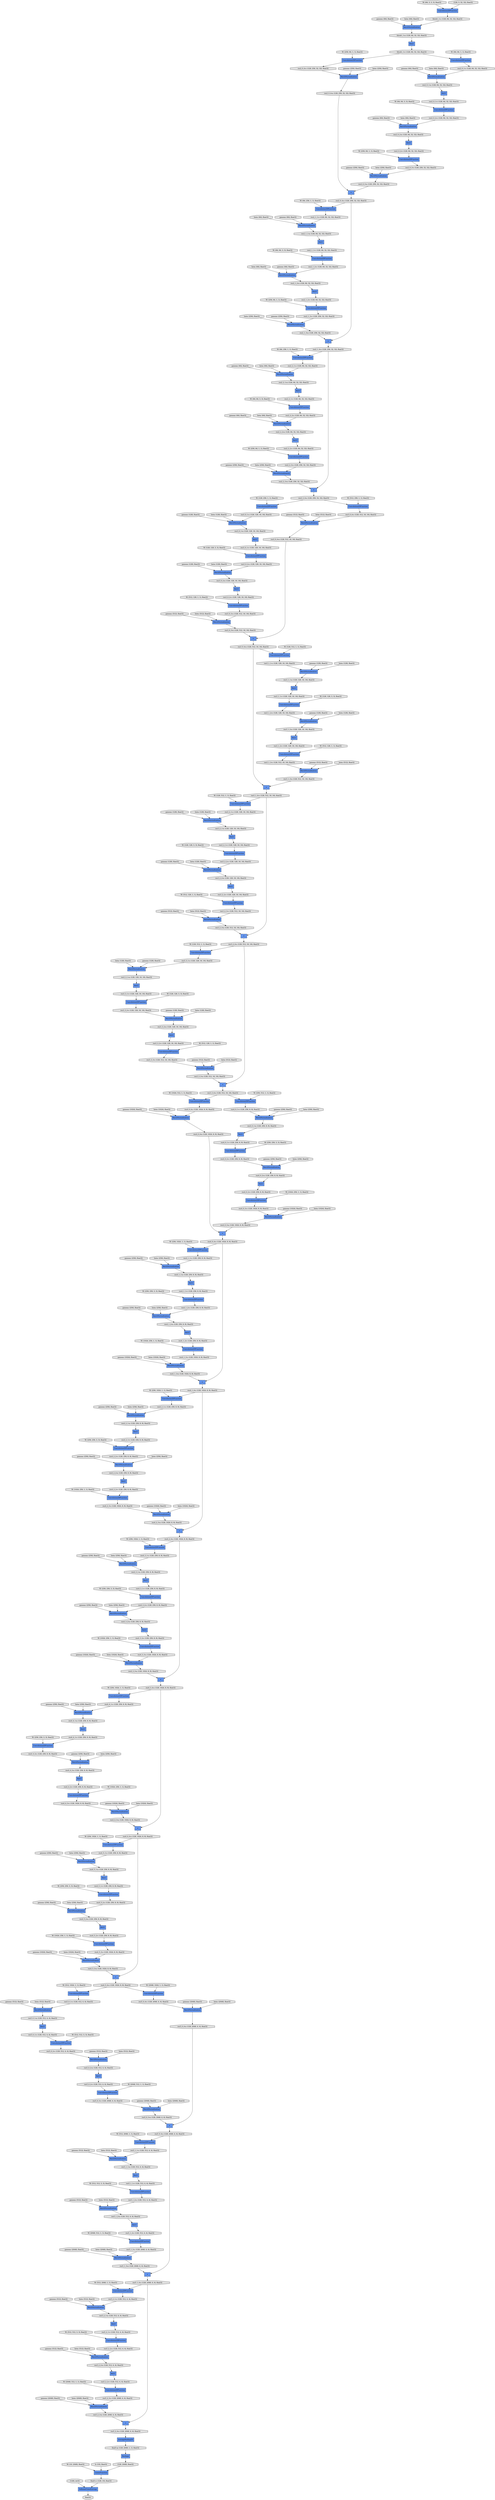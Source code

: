 digraph graphname{rankdir=TB;140679759003720 [label="res5_0_1-n: (128, 512, 4, 4), float32",shape="octagon",fillcolor="#E0E0E0",style="filled"];140679758970952 [label="res4_4_2-c: (128, 256, 8, 8), float32",shape="octagon",fillcolor="#E0E0E0",style="filled"];140679759003832 [label="BatchNormalization",shape="record",fillcolor="#6495ED",style="filled"];140679757037808 [label="W: (2048, 512, 1, 1), float32",shape="octagon",fillcolor="#E0E0E0",style="filled"];140679759003944 [label="res5_0_1-r: (128, 512, 4, 4), float32",shape="octagon",fillcolor="#E0E0E0",style="filled"];140679759593768 [label="gamma: (64), float32",shape="octagon",fillcolor="#E0E0E0",style="filled"];140679758971232 [label="ReLU",shape="record",fillcolor="#6495ED",style="filled"];140679759364448 [label="Convolution2DFunction",shape="record",fillcolor="#6495ED",style="filled"];140679759004056 [label="res5_0_2-c: (128, 512, 4, 4), float32",shape="octagon",fillcolor="#E0E0E0",style="filled"];140679758971288 [label="Convolution2DFunction",shape="record",fillcolor="#6495ED",style="filled"];140679758971344 [label="res4_4_2-n: (128, 256, 8, 8), float32",shape="octagon",fillcolor="#E0E0E0",style="filled"];140679757038144 [label="gamma: (2048), float32",shape="octagon",fillcolor="#E0E0E0",style="filled"];140679758971456 [label="BatchNormalization",shape="record",fillcolor="#6495ED",style="filled"];140679759364672 [label="ReLU",shape="record",fillcolor="#6495ED",style="filled"];140679759364728 [label="BatchNormalization",shape="record",fillcolor="#6495ED",style="filled"];140679759594048 [label="beta: (64), float32",shape="octagon",fillcolor="#E0E0E0",style="filled"];140679759004336 [label="ReLU",shape="record",fillcolor="#6495ED",style="filled"];140679758971568 [label="res4_4_2-r: (128, 256, 8, 8), float32",shape="octagon",fillcolor="#E0E0E0",style="filled"];140679759004392 [label="Convolution2DFunction",shape="record",fillcolor="#6495ED",style="filled"];140679759364840 [label="Convolution2DFunction",shape="record",fillcolor="#6495ED",style="filled"];140679759004448 [label="res5_0_2-n: (128, 512, 4, 4), float32",shape="octagon",fillcolor="#E0E0E0",style="filled"];140679758971680 [label="res4_4_3-c: (128, 1024, 8, 8), float32",shape="octagon",fillcolor="#E0E0E0",style="filled"];140679759364952 [label="res2_1_1-n: (128, 64, 32, 32), float32",shape="octagon",fillcolor="#E0E0E0",style="filled"];140679757038480 [label="beta: (2048), float32",shape="octagon",fillcolor="#E0E0E0",style="filled"];140679759004560 [label="BatchNormalization",shape="record",fillcolor="#6495ED",style="filled"];140679759365008 [label="res2_0_4-s: (128, 256, 32, 32), float32",shape="octagon",fillcolor="#E0E0E0",style="filled"];140679759004672 [label="res5_0_2-r: (128, 512, 4, 4), float32",shape="octagon",fillcolor="#E0E0E0",style="filled"];140679758971960 [label="_ + _",shape="record",fillcolor="#6495ED",style="filled"];140679759594552 [label="W: (64, 64, 1, 1), float32",shape="octagon",fillcolor="#E0E0E0",style="filled"];140679759004784 [label="res5_0_3-c: (128, 2048, 4, 4), float32",shape="octagon",fillcolor="#E0E0E0",style="filled"];140679758972016 [label="Convolution2DFunction",shape="record",fillcolor="#6495ED",style="filled"];140679758972072 [label="res4_4_3-n: (128, 1024, 8, 8), float32",shape="octagon",fillcolor="#E0E0E0",style="filled"];140679757038872 [label="W: (10, 2048), float32",shape="octagon",fillcolor="#E0E0E0",style="filled"];140679758972184 [label="BatchNormalization",shape="record",fillcolor="#6495ED",style="filled"];140679759365400 [label="res2_1_1-c: (128, 64, 32, 32), float32",shape="octagon",fillcolor="#E0E0E0",style="filled"];140679759005064 [label="Convolution2DFunction",shape="record",fillcolor="#6495ED",style="filled"];140679758972296 [label="res4_4_4-s: (128, 1024, 8, 8), float32",shape="octagon",fillcolor="#E0E0E0",style="filled"];140679759365512 [label="res2_0_4-n: (128, 256, 32, 32), float32",shape="octagon",fillcolor="#E0E0E0",style="filled"];140679759005120 [label="BatchNormalization",shape="record",fillcolor="#6495ED",style="filled"];140679759594944 [label="gamma: (64), float32",shape="octagon",fillcolor="#E0E0E0",style="filled"];140679759005176 [label="res5_0_3-n: (128, 2048, 4, 4), float32",shape="octagon",fillcolor="#E0E0E0",style="filled"];140679758972408 [label="res4_5_1-c: (128, 256, 8, 8), float32",shape="octagon",fillcolor="#E0E0E0",style="filled"];140679757039152 [label="b: (10), float32",shape="octagon",fillcolor="#E0E0E0",style="filled"];140679759365680 [label="res2_0_4-c: (128, 256, 32, 32), float32",shape="octagon",fillcolor="#E0E0E0",style="filled"];140679759005288 [label="BatchNormalization",shape="record",fillcolor="#6495ED",style="filled"];140679759365736 [label="res2_1_1-r: (128, 64, 32, 32), float32",shape="octagon",fillcolor="#E0E0E0",style="filled"];140679759005400 [label="res5_0_4-c: (128, 2048, 4, 4), float32",shape="octagon",fillcolor="#E0E0E0",style="filled"];140679758972688 [label="ReLU",shape="record",fillcolor="#6495ED",style="filled"];140679759595280 [label="beta: (64), float32",shape="octagon",fillcolor="#E0E0E0",style="filled"];140679758972744 [label="Convolution2DFunction",shape="record",fillcolor="#6495ED",style="filled"];140679758972800 [label="res4_5_1-n: (128, 256, 8, 8), float32",shape="octagon",fillcolor="#E0E0E0",style="filled"];140679759366016 [label="_ + _",shape="record",fillcolor="#6495ED",style="filled"];140679759005680 [label="_ + _",shape="record",fillcolor="#6495ED",style="filled"];140679758972912 [label="BatchNormalization",shape="record",fillcolor="#6495ED",style="filled"];140679759005736 [label="Convolution2DFunction",shape="record",fillcolor="#6495ED",style="filled"];140679759366184 [label="res2_1_3-c: (128, 256, 32, 32), float32",shape="octagon",fillcolor="#E0E0E0",style="filled"];140679759005792 [label="res5_0_4-n: (128, 2048, 4, 4), float32",shape="octagon",fillcolor="#E0E0E0",style="filled"];140679758973024 [label="res4_5_1-r: (128, 256, 8, 8), float32",shape="octagon",fillcolor="#E0E0E0",style="filled"];140679759595616 [label="W: (64, 64, 3, 3), float32",shape="octagon",fillcolor="#E0E0E0",style="filled"];140679759005904 [label="res5_1_1-c: (128, 512, 4, 4), float32",shape="octagon",fillcolor="#E0E0E0",style="filled"];140679758973136 [label="res4_5_2-c: (128, 256, 8, 8), float32",shape="octagon",fillcolor="#E0E0E0",style="filled"];140679759366408 [label="BatchNormalization",shape="record",fillcolor="#6495ED",style="filled"];140679759006016 [label="res5_0_4-s: (128, 2048, 4, 4), float32",shape="octagon",fillcolor="#E0E0E0",style="filled"];140679759595952 [label="gamma: (64), float32",shape="octagon",fillcolor="#E0E0E0",style="filled"];140679758973416 [label="ReLU",shape="record",fillcolor="#6495ED",style="filled"];140679758973472 [label="Convolution2DFunction",shape="record",fillcolor="#6495ED",style="filled"];140679759006296 [label="ReLU",shape="record",fillcolor="#6495ED",style="filled"];140679758973528 [label="res4_5_2-n: (128, 256, 8, 8), float32",shape="octagon",fillcolor="#E0E0E0",style="filled"];140679759006352 [label="Convolution2DFunction",shape="record",fillcolor="#6495ED",style="filled"];140679759006408 [label="res5_1_1-n: (128, 512, 4, 4), float32",shape="octagon",fillcolor="#E0E0E0",style="filled"];140679758973640 [label="BatchNormalization",shape="record",fillcolor="#6495ED",style="filled"];140679759366856 [label="res2_1_2-c: (128, 64, 32, 32), float32",shape="octagon",fillcolor="#E0E0E0",style="filled"];140679759366912 [label="res2_0_3-n: (128, 256, 32, 32), float32",shape="octagon",fillcolor="#E0E0E0",style="filled"];140679759596288 [label="beta: (64), float32",shape="octagon",fillcolor="#E0E0E0",style="filled"];140679759006520 [label="BatchNormalization",shape="record",fillcolor="#6495ED",style="filled"];140679758973752 [label="res4_5_2-r: (128, 256, 8, 8), float32",shape="octagon",fillcolor="#E0E0E0",style="filled"];140679759006632 [label="res5_1_1-r: (128, 512, 4, 4), float32",shape="octagon",fillcolor="#E0E0E0",style="filled"];140679758973864 [label="res4_5_3-c: (128, 1024, 8, 8), float32",shape="octagon",fillcolor="#E0E0E0",style="filled"];140679759367136 [label="BatchNormalization",shape="record",fillcolor="#6495ED",style="filled"];140679759006744 [label="res5_1_2-c: (128, 512, 4, 4), float32",shape="octagon",fillcolor="#E0E0E0",style="filled"];140679759367248 [label="res2_1_2-r: (128, 64, 32, 32), float32",shape="octagon",fillcolor="#E0E0E0",style="filled"];140679759596624 [label="W: (256, 64, 1, 1), float32",shape="octagon",fillcolor="#E0E0E0",style="filled"];140679758974144 [label="_ + _",shape="record",fillcolor="#6495ED",style="filled"];140679759367360 [label="Convolution2DFunction",shape="record",fillcolor="#6495ED",style="filled"];140679758974200 [label="Convolution2DFunction",shape="record",fillcolor="#6495ED",style="filled"];140679759007024 [label="ReLU",shape="record",fillcolor="#6495ED",style="filled"];140679758974256 [label="res4_5_3-n: (128, 1024, 8, 8), float32",shape="octagon",fillcolor="#E0E0E0",style="filled"];140679759367472 [label="res2_1_2-n: (128, 64, 32, 32), float32",shape="octagon",fillcolor="#E0E0E0",style="filled"];140679759007080 [label="Convolution2DFunction",shape="record",fillcolor="#6495ED",style="filled"];140679759007136 [label="res5_1_2-n: (128, 512, 4, 4), float32",shape="octagon",fillcolor="#E0E0E0",style="filled"];140679758974368 [label="BatchNormalization",shape="record",fillcolor="#6495ED",style="filled"];140679759596960 [label="gamma: (256), float32",shape="octagon",fillcolor="#E0E0E0",style="filled"];140679759007248 [label="BatchNormalization",shape="record",fillcolor="#6495ED",style="filled"];140679758974480 [label="res4_5_4-s: (128, 1024, 8, 8), float32",shape="octagon",fillcolor="#E0E0E0",style="filled"];140679759367696 [label="res2_0_3-c: (128, 256, 32, 32), float32",shape="octagon",fillcolor="#E0E0E0",style="filled"];140679759007360 [label="res5_1_2-r: (128, 512, 4, 4), float32",shape="octagon",fillcolor="#E0E0E0",style="filled"];140679758974592 [label="res5_0_1-c: (128, 512, 4, 4), float32",shape="octagon",fillcolor="#E0E0E0",style="filled"];140679759367864 [label="BatchNormalization",shape="record",fillcolor="#6495ED",style="filled"];140679759007472 [label="res5_1_3-c: (128, 2048, 4, 4), float32",shape="octagon",fillcolor="#E0E0E0",style="filled"];140679759597296 [label="beta: (256), float32",shape="octagon",fillcolor="#E0E0E0",style="filled"];140679759367976 [label="ReLU",shape="record",fillcolor="#6495ED",style="filled"];140679759007584 [label="Convolution2DFunction",shape="record",fillcolor="#6495ED",style="filled"];140679758974872 [label="ReLU",shape="record",fillcolor="#6495ED",style="filled"];140679758974928 [label="Convolution2DFunction",shape="record",fillcolor="#6495ED",style="filled"];140679759368144 [label="Convolution2DFunction",shape="record",fillcolor="#6495ED",style="filled"];140679759630464 [label="W: (256, 64, 1, 1), float32",shape="octagon",fillcolor="#E0E0E0",style="filled"];140679759630800 [label="gamma: (256), float32",shape="octagon",fillcolor="#E0E0E0",style="filled"];140679759827464 [label="W: (256, 1024, 1, 1), float32",shape="octagon",fillcolor="#E0E0E0",style="filled"];140679759631136 [label="beta: (256), float32",shape="octagon",fillcolor="#E0E0E0",style="filled"];140679759827800 [label="gamma: (256), float32",shape="octagon",fillcolor="#E0E0E0",style="filled"];140679759631304 [label="beta: (256), float32",shape="octagon",fillcolor="#E0E0E0",style="filled"];140679759828136 [label="beta: (256), float32",shape="octagon",fillcolor="#E0E0E0",style="filled"];140679759828472 [label="W: (256, 256, 3, 3), float32",shape="octagon",fillcolor="#E0E0E0",style="filled"];140679759828808 [label="gamma: (256), float32",shape="octagon",fillcolor="#E0E0E0",style="filled"];140679759632256 [label="W: (64, 256, 1, 1), float32",shape="octagon",fillcolor="#E0E0E0",style="filled"];140679759829144 [label="beta: (256), float32",shape="octagon",fillcolor="#E0E0E0",style="filled"];140679759632592 [label="gamma: (64), float32",shape="octagon",fillcolor="#E0E0E0",style="filled"];140679759829480 [label="W: (1024, 256, 1, 1), float32",shape="octagon",fillcolor="#E0E0E0",style="filled"];140679759632928 [label="beta: (64), float32",shape="octagon",fillcolor="#E0E0E0",style="filled"];140679759829816 [label="gamma: (1024), float32",shape="octagon",fillcolor="#E0E0E0",style="filled"];140679759633264 [label="W: (64, 64, 3, 3), float32",shape="octagon",fillcolor="#E0E0E0",style="filled"];140679759830152 [label="beta: (1024), float32",shape="octagon",fillcolor="#E0E0E0",style="filled"];140679759633600 [label="gamma: (64), float32",shape="octagon",fillcolor="#E0E0E0",style="filled"];140679759633936 [label="beta: (64), float32",shape="octagon",fillcolor="#E0E0E0",style="filled"];140679759830656 [label="W: (256, 1024, 1, 1), float32",shape="octagon",fillcolor="#E0E0E0",style="filled"];140679759634272 [label="W: (256, 64, 1, 1), float32",shape="octagon",fillcolor="#E0E0E0",style="filled"];140679759830992 [label="gamma: (256), float32",shape="octagon",fillcolor="#E0E0E0",style="filled"];140679757013064 [label="W: (512, 512, 3, 3), float32",shape="octagon",fillcolor="#E0E0E0",style="filled"];140679759667440 [label="gamma: (256), float32",shape="octagon",fillcolor="#E0E0E0",style="filled"];140679758913832 [label="ReLU",shape="record",fillcolor="#6495ED",style="filled"];140679759733032 [label="beta: (128), float32",shape="octagon",fillcolor="#E0E0E0",style="filled"];140679758913888 [label="Convolution2DFunction",shape="record",fillcolor="#6495ED",style="filled"];140679757013400 [label="gamma: (512), float32",shape="octagon",fillcolor="#E0E0E0",style="filled"];140679758913944 [label="res3_3_1-n: (128, 128, 16, 16), float32",shape="octagon",fillcolor="#E0E0E0",style="filled"];140679758914056 [label="BatchNormalization",shape="record",fillcolor="#6495ED",style="filled"];140679759667776 [label="beta: (256), float32",shape="octagon",fillcolor="#E0E0E0",style="filled"];140679758914168 [label="res3_3_1-r: (128, 128, 16, 16), float32",shape="octagon",fillcolor="#E0E0E0",style="filled"];140679759733368 [label="W: (128, 128, 3, 3), float32",shape="octagon",fillcolor="#E0E0E0",style="filled"];140679757013736 [label="beta: (512), float32",shape="octagon",fillcolor="#E0E0E0",style="filled"];140679758914280 [label="res3_3_2-c: (128, 128, 16, 16), float32",shape="octagon",fillcolor="#E0E0E0",style="filled"];140679759733704 [label="gamma: (128), float32",shape="octagon",fillcolor="#E0E0E0",style="filled"];140679758914560 [label="ReLU",shape="record",fillcolor="#6495ED",style="filled"];140679757014072 [label="W: (2048, 512, 1, 1), float32",shape="octagon",fillcolor="#E0E0E0",style="filled"];140679758914616 [label="Convolution2DFunction",shape="record",fillcolor="#6495ED",style="filled"];140679758914672 [label="res3_3_2-n: (128, 128, 16, 16), float32",shape="octagon",fillcolor="#E0E0E0",style="filled"];140679759668336 [label="W: (128, 256, 1, 1), float32",shape="octagon",fillcolor="#E0E0E0",style="filled"];140679758914784 [label="BatchNormalization",shape="record",fillcolor="#6495ED",style="filled"];140679759734040 [label="beta: (128), float32",shape="octagon",fillcolor="#E0E0E0",style="filled"];140679758914896 [label="res3_3_2-r: (128, 128, 16, 16), float32",shape="octagon",fillcolor="#E0E0E0",style="filled"];140679757014408 [label="gamma: (2048), float32",shape="octagon",fillcolor="#E0E0E0",style="filled"];140679758915008 [label="res3_3_3-c: (128, 512, 16, 16), float32",shape="octagon",fillcolor="#E0E0E0",style="filled"];140679759668672 [label="gamma: (128), float32",shape="octagon",fillcolor="#E0E0E0",style="filled"];140679759734376 [label="W: (512, 128, 1, 1), float32",shape="octagon",fillcolor="#E0E0E0",style="filled"];140679757014744 [label="beta: (2048), float32",shape="octagon",fillcolor="#E0E0E0",style="filled"];140679758915288 [label="_ + _",shape="record",fillcolor="#6495ED",style="filled"];140679758915344 [label="Convolution2DFunction",shape="record",fillcolor="#6495ED",style="filled"];140679759669008 [label="beta: (128), float32",shape="octagon",fillcolor="#E0E0E0",style="filled"];140679758915400 [label="res3_3_3-n: (128, 512, 16, 16), float32",shape="octagon",fillcolor="#E0E0E0",style="filled"];140679758915512 [label="BatchNormalization",shape="record",fillcolor="#6495ED",style="filled"];140679759734712 [label="gamma: (512), float32",shape="octagon",fillcolor="#E0E0E0",style="filled"];140679758915624 [label="res3_3_4-s: (128, 512, 16, 16), float32",shape="octagon",fillcolor="#E0E0E0",style="filled"];140679759669344 [label="W: (128, 128, 3, 3), float32",shape="octagon",fillcolor="#E0E0E0",style="filled"];140679758915736 [label="res4_0_1-c: (128, 256, 8, 8), float32",shape="octagon",fillcolor="#E0E0E0",style="filled"];140679757015248 [label="W: (512, 2048, 1, 1), float32",shape="octagon",fillcolor="#E0E0E0",style="filled"];140679759735048 [label="beta: (512), float32",shape="octagon",fillcolor="#E0E0E0",style="filled"];140679758916016 [label="ReLU",shape="record",fillcolor="#6495ED",style="filled"];140679759669680 [label="gamma: (128), float32",shape="octagon",fillcolor="#E0E0E0",style="filled"];140679758916072 [label="Convolution2DFunction",shape="record",fillcolor="#6495ED",style="filled"];140679757015584 [label="gamma: (512), float32",shape="octagon",fillcolor="#E0E0E0",style="filled"];140679758916128 [label="res4_0_1-n: (128, 256, 8, 8), float32",shape="octagon",fillcolor="#E0E0E0",style="filled"];140679758916240 [label="BatchNormalization",shape="record",fillcolor="#6495ED",style="filled"];140679758916352 [label="res4_0_1-r: (128, 256, 8, 8), float32",shape="octagon",fillcolor="#E0E0E0",style="filled"];140679759670016 [label="beta: (128), float32",shape="octagon",fillcolor="#E0E0E0",style="filled"];140679759735608 [label="W: (256, 512, 1, 1), float32",shape="octagon",fillcolor="#E0E0E0",style="filled"];140679757015920 [label="beta: (512), float32",shape="octagon",fillcolor="#E0E0E0",style="filled"];140679758916464 [label="res4_0_2-c: (128, 256, 8, 8), float32",shape="octagon",fillcolor="#E0E0E0",style="filled"];140679759670352 [label="W: (512, 128, 1, 1), float32",shape="octagon",fillcolor="#E0E0E0",style="filled"];140679758916744 [label="ReLU",shape="record",fillcolor="#6495ED",style="filled"];140679759735944 [label="gamma: (256), float32",shape="octagon",fillcolor="#E0E0E0",style="filled"];140679757016256 [label="W: (512, 512, 3, 3), float32",shape="octagon",fillcolor="#E0E0E0",style="filled"];140679758916800 [label="Convolution2DFunction",shape="record",fillcolor="#6495ED",style="filled"];140679758916856 [label="res4_0_2-n: (128, 256, 8, 8), float32",shape="octagon",fillcolor="#E0E0E0",style="filled"];140679758916968 [label="BatchNormalization",shape="record",fillcolor="#6495ED",style="filled"];140679759670688 [label="gamma: (512), float32",shape="octagon",fillcolor="#E0E0E0",style="filled"];140679758917080 [label="res4_0_2-r: (128, 256, 8, 8), float32",shape="octagon",fillcolor="#E0E0E0",style="filled"];140679759736280 [label="beta: (256), float32",shape="octagon",fillcolor="#E0E0E0",style="filled"];140679757016592 [label="gamma: (512), float32",shape="octagon",fillcolor="#E0E0E0",style="filled"];140679758917192 [label="res4_0_3-c: (128, 1024, 8, 8), float32",shape="octagon",fillcolor="#E0E0E0",style="filled"];140679759671024 [label="beta: (512), float32",shape="octagon",fillcolor="#E0E0E0",style="filled"];140679759736616 [label="W: (256, 256, 3, 3), float32",shape="octagon",fillcolor="#E0E0E0",style="filled"];140679757016928 [label="beta: (512), float32",shape="octagon",fillcolor="#E0E0E0",style="filled"];140679758917472 [label="Convolution2DFunction",shape="record",fillcolor="#6495ED",style="filled"];140679758917528 [label="Convolution2DFunction",shape="record",fillcolor="#6495ED",style="filled"];140679758917584 [label="res4_0_3-n: (128, 1024, 8, 8), float32",shape="octagon",fillcolor="#E0E0E0",style="filled"];140679758950528 [label="res4_2_2-n: (128, 256, 8, 8), float32",shape="octagon",fillcolor="#E0E0E0",style="filled"];140679759802552 [label="W: (1024, 256, 1, 1), float32",shape="octagon",fillcolor="#E0E0E0",style="filled"];140679758950640 [label="BatchNormalization",shape="record",fillcolor="#6495ED",style="filled"];140679758950752 [label="res4_2_2-r: (128, 256, 8, 8), float32",shape="octagon",fillcolor="#E0E0E0",style="filled"];140679758950864 [label="res4_2_3-c: (128, 1024, 8, 8), float32",shape="octagon",fillcolor="#E0E0E0",style="filled"];140679759802888 [label="gamma: (1024), float32",shape="octagon",fillcolor="#E0E0E0",style="filled"];140679758951144 [label="_ + _",shape="record",fillcolor="#6495ED",style="filled"];140679758951200 [label="Convolution2DFunction",shape="record",fillcolor="#6495ED",style="filled"];140679758951256 [label="res4_2_3-n: (128, 1024, 8, 8), float32",shape="octagon",fillcolor="#E0E0E0",style="filled"];140679759803224 [label="beta: (1024), float32",shape="octagon",fillcolor="#E0E0E0",style="filled"];140679758951368 [label="BatchNormalization",shape="record",fillcolor="#6495ED",style="filled"];140679758951480 [label="res4_2_4-s: (128, 1024, 8, 8), float32",shape="octagon",fillcolor="#E0E0E0",style="filled"];140679758951592 [label="res4_3_1-c: (128, 256, 8, 8), float32",shape="octagon",fillcolor="#E0E0E0",style="filled"];140679759803728 [label="W: (256, 1024, 1, 1), float32",shape="octagon",fillcolor="#E0E0E0",style="filled"];140679758951872 [label="ReLU",shape="record",fillcolor="#6495ED",style="filled"];140679758951928 [label="Convolution2DFunction",shape="record",fillcolor="#6495ED",style="filled"];140679758951984 [label="res4_3_1-n: (128, 256, 8, 8), float32",shape="octagon",fillcolor="#E0E0E0",style="filled"];140679758952096 [label="BatchNormalization",shape="record",fillcolor="#6495ED",style="filled"];140679759804064 [label="gamma: (256), float32",shape="octagon",fillcolor="#E0E0E0",style="filled"];140679758952208 [label="res4_3_1-r: (128, 256, 8, 8), float32",shape="octagon",fillcolor="#E0E0E0",style="filled"];140679758952320 [label="res4_3_2-c: (128, 256, 8, 8), float32",shape="octagon",fillcolor="#E0E0E0",style="filled"];140679759804400 [label="beta: (256), float32",shape="octagon",fillcolor="#E0E0E0",style="filled"];140679758952600 [label="ReLU",shape="record",fillcolor="#6495ED",style="filled"];140679758952656 [label="Convolution2DFunction",shape="record",fillcolor="#6495ED",style="filled"];140679758952712 [label="res4_3_2-n: (128, 256, 8, 8), float32",shape="octagon",fillcolor="#E0E0E0",style="filled"];140679759804736 [label="W: (256, 256, 3, 3), float32",shape="octagon",fillcolor="#E0E0E0",style="filled"];140679758952824 [label="BatchNormalization",shape="record",fillcolor="#6495ED",style="filled"];140679758952936 [label="res4_3_2-r: (128, 256, 8, 8), float32",shape="octagon",fillcolor="#E0E0E0",style="filled"];140679758953048 [label="res4_3_3-c: (128, 1024, 8, 8), float32",shape="octagon",fillcolor="#E0E0E0",style="filled"];140679759805072 [label="gamma: (256), float32",shape="octagon",fillcolor="#E0E0E0",style="filled"];140679758953328 [label="_ + _",shape="record",fillcolor="#6495ED",style="filled"];140679758953384 [label="Convolution2DFunction",shape="record",fillcolor="#6495ED",style="filled"];140679758953440 [label="res4_3_3-n: (128, 1024, 8, 8), float32",shape="octagon",fillcolor="#E0E0E0",style="filled"];140679759805408 [label="beta: (256), float32",shape="octagon",fillcolor="#E0E0E0",style="filled"];140679758953552 [label="BatchNormalization",shape="record",fillcolor="#6495ED",style="filled"];140679758953664 [label="res4_3_4-s: (128, 1024, 8, 8), float32",shape="octagon",fillcolor="#E0E0E0",style="filled"];140679758953776 [label="res4_4_1-c: (128, 256, 8, 8), float32",shape="octagon",fillcolor="#E0E0E0",style="filled"];140679759805744 [label="W: (1024, 256, 1, 1), float32",shape="octagon",fillcolor="#E0E0E0",style="filled"];140679758954056 [label="ReLU",shape="record",fillcolor="#6495ED",style="filled"];140679758954112 [label="Convolution2DFunction",shape="record",fillcolor="#6495ED",style="filled"];140679759806080 [label="gamma: (1024), float32",shape="octagon",fillcolor="#E0E0E0",style="filled"];140679760035456 [label="gamma: (256), float32",shape="octagon",fillcolor="#E0E0E0",style="filled"];140679758954168 [label="res4_4_1-n: (128, 256, 8, 8), float32",shape="octagon",fillcolor="#E0E0E0",style="filled"];140679758954280 [label="BatchNormalization",shape="record",fillcolor="#6495ED",style="filled"];140679758954392 [label="res4_4_1-r: (128, 256, 8, 8), float32",shape="octagon",fillcolor="#E0E0E0",style="filled"];140679759806416 [label="beta: (1024), float32",shape="octagon",fillcolor="#E0E0E0",style="filled"];140679758889032 [label="res3_1_1-n: (128, 128, 16, 16), float32",shape="octagon",fillcolor="#E0E0E0",style="filled"];140679760068680 [label="W: (256, 64, 1, 1), float32",shape="octagon",fillcolor="#E0E0E0",style="filled"];140679758889144 [label="BatchNormalization",shape="record",fillcolor="#6495ED",style="filled"];140679758889256 [label="res3_1_1-r: (128, 128, 16, 16), float32",shape="octagon",fillcolor="#E0E0E0",style="filled"];140679758889368 [label="res3_1_2-c: (128, 128, 16, 16), float32",shape="octagon",fillcolor="#E0E0E0",style="filled"];140679759708624 [label="W: (128, 512, 1, 1), float32",shape="octagon",fillcolor="#E0E0E0",style="filled"];140679760069184 [label="beta: (64), float32",shape="octagon",fillcolor="#E0E0E0",style="filled"];140678268633720 [label="res2_1_3-n: (128, 256, 32, 32), float32",shape="octagon",fillcolor="#E0E0E0",style="filled"];140679758889648 [label="ReLU",shape="record",fillcolor="#6495ED",style="filled"];140679758889704 [label="Convolution2DFunction",shape="record",fillcolor="#6495ED",style="filled"];140679759708960 [label="gamma: (128), float32",shape="octagon",fillcolor="#E0E0E0",style="filled"];140679758889760 [label="res3_1_2-n: (128, 128, 16, 16), float32",shape="octagon",fillcolor="#E0E0E0",style="filled"];140679758889872 [label="BatchNormalization",shape="record",fillcolor="#6495ED",style="filled"];140679760069520 [label="gamma: (64), float32",shape="octagon",fillcolor="#E0E0E0",style="filled"];140679758889984 [label="res3_1_2-r: (128, 128, 16, 16), float32",shape="octagon",fillcolor="#E0E0E0",style="filled"];140678268634112 [label="Convolution2DFunction",shape="record",fillcolor="#6495ED",style="filled"];140679759709296 [label="beta: (128), float32",shape="octagon",fillcolor="#E0E0E0",style="filled"];140679758890096 [label="res3_1_3-c: (128, 512, 16, 16), float32",shape="octagon",fillcolor="#E0E0E0",style="filled"];140679758890376 [label="_ + _",shape="record",fillcolor="#6495ED",style="filled"];140679759709632 [label="W: (128, 128, 3, 3), float32",shape="octagon",fillcolor="#E0E0E0",style="filled"];140679758890432 [label="Convolution2DFunction",shape="record",fillcolor="#6495ED",style="filled"];140679760070080 [label="W: (64, 64, 3, 3), float32",shape="octagon",fillcolor="#E0E0E0",style="filled"];140679758890488 [label="res3_1_3-n: (128, 512, 16, 16), float32",shape="octagon",fillcolor="#E0E0E0",style="filled"];140679758890600 [label="BatchNormalization",shape="record",fillcolor="#6495ED",style="filled"];140679758890712 [label="res3_1_4-s: (128, 512, 16, 16), float32",shape="octagon",fillcolor="#E0E0E0",style="filled"];140679759709968 [label="gamma: (128), float32",shape="octagon",fillcolor="#E0E0E0",style="filled"];140679758890824 [label="res3_2_1-c: (128, 128, 16, 16), float32",shape="octagon",fillcolor="#E0E0E0",style="filled"];140679759710304 [label="beta: (128), float32",shape="octagon",fillcolor="#E0E0E0",style="filled"];140679758891104 [label="ReLU",shape="record",fillcolor="#6495ED",style="filled"];140679760070752 [label="beta: (64), float32",shape="octagon",fillcolor="#E0E0E0",style="filled"];140679758891160 [label="Convolution2DFunction",shape="record",fillcolor="#6495ED",style="filled"];140679758891216 [label="res3_2_1-n: (128, 128, 16, 16), float32",shape="octagon",fillcolor="#E0E0E0",style="filled"];140679758891328 [label="BatchNormalization",shape="record",fillcolor="#6495ED",style="filled"];140679760071032 [label="gamma: (64), float32",shape="octagon",fillcolor="#E0E0E0",style="filled"];140679759710640 [label="W: (512, 128, 1, 1), float32",shape="octagon",fillcolor="#E0E0E0",style="filled"];140679758891440 [label="res3_2_1-r: (128, 128, 16, 16), float32",shape="octagon",fillcolor="#E0E0E0",style="filled"];140678268635624 [label="_ + _",shape="record",fillcolor="#6495ED",style="filled"];140679758891552 [label="res3_2_2-c: (128, 128, 16, 16), float32",shape="octagon",fillcolor="#E0E0E0",style="filled"];140679759710976 [label="gamma: (512), float32",shape="octagon",fillcolor="#E0E0E0",style="filled"];140679758891832 [label="ReLU",shape="record",fillcolor="#6495ED",style="filled"];140679758891888 [label="Convolution2DFunction",shape="record",fillcolor="#6495ED",style="filled"];140679760071536 [label="W: (64, 256, 1, 1), float32",shape="octagon",fillcolor="#E0E0E0",style="filled"];140679758891944 [label="res3_2_2-n: (128, 128, 16, 16), float32",shape="octagon",fillcolor="#E0E0E0",style="filled"];140679758892056 [label="BatchNormalization",shape="record",fillcolor="#6495ED",style="filled"];140679759711312 [label="beta: (512), float32",shape="octagon",fillcolor="#E0E0E0",style="filled"];140679758892168 [label="res3_2_2-r: (128, 128, 16, 16), float32",shape="octagon",fillcolor="#E0E0E0",style="filled"];140679758892280 [label="res3_2_3-c: (128, 512, 16, 16), float32",shape="octagon",fillcolor="#E0E0E0",style="filled"];140679758892560 [label="_ + _",shape="record",fillcolor="#6495ED",style="filled"];140679758892616 [label="Convolution2DFunction",shape="record",fillcolor="#6495ED",style="filled"];140679759711816 [label="W: (128, 512, 1, 1), float32",shape="octagon",fillcolor="#E0E0E0",style="filled"];140679758892672 [label="res3_2_3-n: (128, 512, 16, 16), float32",shape="octagon",fillcolor="#E0E0E0",style="filled"];140679758892784 [label="BatchNormalization",shape="record",fillcolor="#6495ED",style="filled"];140679758892896 [label="res3_2_4-s: (128, 512, 16, 16), float32",shape="octagon",fillcolor="#E0E0E0",style="filled"];140679759712152 [label="gamma: (128), float32",shape="octagon",fillcolor="#E0E0E0",style="filled"];140679760072600 [label="W: (64, 3, 3, 3), float32",shape="octagon",fillcolor="#E0E0E0",style="filled"];140679758893008 [label="res3_3_1-c: (128, 128, 16, 16), float32",shape="octagon",fillcolor="#E0E0E0",style="filled"];140679758925952 [label="BatchNormalization",shape="record",fillcolor="#6495ED",style="filled"];140679759155328 [label="res3_0_1-n: (128, 128, 16, 16), float32",shape="octagon",fillcolor="#E0E0E0",style="filled"];140679756992752 [label="gamma: (512), float32",shape="octagon",fillcolor="#E0E0E0",style="filled"];140679758926064 [label="res4_0_4-c: (128, 1024, 8, 8), float32",shape="octagon",fillcolor="#E0E0E0",style="filled"];140679759155496 [label="Convolution2DFunction",shape="record",fillcolor="#6495ED",style="filled"];140679759778144 [label="gamma: (256), float32",shape="octagon",fillcolor="#E0E0E0",style="filled"];140679759155552 [label="ReLU",shape="record",fillcolor="#6495ED",style="filled"];140679758926344 [label="_ + _",shape="record",fillcolor="#6495ED",style="filled"];140679756993088 [label="beta: (512), float32",shape="octagon",fillcolor="#E0E0E0",style="filled"];140679758926400 [label="BatchNormalization",shape="record",fillcolor="#6495ED",style="filled"];140679758926456 [label="res4_0_4-n: (128, 1024, 8, 8), float32",shape="octagon",fillcolor="#E0E0E0",style="filled"];140679759778480 [label="beta: (256), float32",shape="octagon",fillcolor="#E0E0E0",style="filled"];140679758926568 [label="res4_1_1-c: (128, 256, 8, 8), float32",shape="octagon",fillcolor="#E0E0E0",style="filled"];140679759156000 [label="res3_0_1-c: (128, 128, 16, 16), float32",shape="octagon",fillcolor="#E0E0E0",style="filled"];140679758926680 [label="res4_0_4-s: (128, 1024, 8, 8), float32",shape="octagon",fillcolor="#E0E0E0",style="filled"];140679756993424 [label="W: (2048, 512, 1, 1), float32",shape="octagon",fillcolor="#E0E0E0",style="filled"];140679759778816 [label="W: (1024, 256, 1, 1), float32",shape="octagon",fillcolor="#E0E0E0",style="filled"];140679758926960 [label="ReLU",shape="record",fillcolor="#6495ED",style="filled"];140679758927016 [label="Convolution2DFunction",shape="record",fillcolor="#6495ED",style="filled"];140679756993760 [label="gamma: (2048), float32",shape="octagon",fillcolor="#E0E0E0",style="filled"];140679758927072 [label="res4_1_1-n: (128, 256, 8, 8), float32",shape="octagon",fillcolor="#E0E0E0",style="filled"];140679759779152 [label="gamma: (1024), float32",shape="octagon",fillcolor="#E0E0E0",style="filled"];140679758927184 [label="BatchNormalization",shape="record",fillcolor="#6495ED",style="filled"];140679759156616 [label="res3_0_1-r: (128, 128, 16, 16), float32",shape="octagon",fillcolor="#E0E0E0",style="filled"];140679758927296 [label="res4_1_1-r: (128, 256, 8, 8), float32",shape="octagon",fillcolor="#E0E0E0",style="filled"];140679756994096 [label="beta: (2048), float32",shape="octagon",fillcolor="#E0E0E0",style="filled"];140679758927408 [label="res4_1_2-c: (128, 256, 8, 8), float32",shape="octagon",fillcolor="#E0E0E0",style="filled"];140679759779488 [label="beta: (1024), float32",shape="octagon",fillcolor="#E0E0E0",style="filled"];140679759156896 [label="res3_0_2-c: (128, 128, 16, 16), float32",shape="octagon",fillcolor="#E0E0E0",style="filled"];140679759156952 [label="BatchNormalization",shape="record",fillcolor="#6495ED",style="filled"];140679758927688 [label="ReLU",shape="record",fillcolor="#6495ED",style="filled"];140679756994432 [label="W: (2048, 1024, 1, 1), float32",shape="octagon",fillcolor="#E0E0E0",style="filled"];140679758927744 [label="Convolution2DFunction",shape="record",fillcolor="#6495ED",style="filled"];140679758927800 [label="res4_1_2-n: (128, 256, 8, 8), float32",shape="octagon",fillcolor="#E0E0E0",style="filled"];140679759157232 [label="ReLU",shape="record",fillcolor="#6495ED",style="filled"];140679758927912 [label="BatchNormalization",shape="record",fillcolor="#6495ED",style="filled"];140679759157288 [label="Convolution2DFunction",shape="record",fillcolor="#6495ED",style="filled"];140679759157344 [label="res3_0_2-n: (128, 128, 16, 16), float32",shape="octagon",fillcolor="#E0E0E0",style="filled"];140679759779992 [label="W: (256, 1024, 1, 1), float32",shape="octagon",fillcolor="#E0E0E0",style="filled"];140679758928024 [label="res4_1_2-r: (128, 256, 8, 8), float32",shape="octagon",fillcolor="#E0E0E0",style="filled"];140679756994768 [label="gamma: (2048), float32",shape="octagon",fillcolor="#E0E0E0",style="filled"];140679759157456 [label="BatchNormalization",shape="record",fillcolor="#6495ED",style="filled"];140679758928136 [label="res4_1_3-c: (128, 1024, 8, 8), float32",shape="octagon",fillcolor="#E0E0E0",style="filled"];140679759157568 [label="res3_0_2-r: (128, 128, 16, 16), float32",shape="octagon",fillcolor="#E0E0E0",style="filled"];140679759157680 [label="res3_0_3-c: (128, 512, 16, 16), float32",shape="octagon",fillcolor="#E0E0E0",style="filled"];140679759780328 [label="gamma: (256), float32",shape="octagon",fillcolor="#E0E0E0",style="filled"];140679756995104 [label="beta: (2048), float32",shape="octagon",fillcolor="#E0E0E0",style="filled"];140679758928416 [label="_ + _",shape="record",fillcolor="#6495ED",style="filled"];140679758928472 [label="Convolution2DFunction",shape="record",fillcolor="#6495ED",style="filled"];140679758928528 [label="res4_1_3-n: (128, 1024, 8, 8), float32",shape="octagon",fillcolor="#E0E0E0",style="filled"];140679759157960 [label="Convolution2DFunction",shape="record",fillcolor="#6495ED",style="filled"];140679758928640 [label="BatchNormalization",shape="record",fillcolor="#6495ED",style="filled"];140679759158016 [label="BatchNormalization",shape="record",fillcolor="#6495ED",style="filled"];140679759780664 [label="beta: (256), float32",shape="octagon",fillcolor="#E0E0E0",style="filled"];140679759158072 [label="res3_0_3-n: (128, 512, 16, 16), float32",shape="octagon",fillcolor="#E0E0E0",style="filled"];140679758928752 [label="res4_1_4-s: (128, 1024, 8, 8), float32",shape="octagon",fillcolor="#E0E0E0",style="filled"];140679759158184 [label="BatchNormalization",shape="record",fillcolor="#6495ED",style="filled"];140679758928864 [label="res4_2_1-c: (128, 256, 8, 8), float32",shape="octagon",fillcolor="#E0E0E0",style="filled"];140679756995608 [label="W: (512, 2048, 1, 1), float32",shape="octagon",fillcolor="#E0E0E0",style="filled"];140679759158296 [label="res3_0_4-c: (128, 512, 16, 16), float32",shape="octagon",fillcolor="#E0E0E0",style="filled"];140679759781000 [label="W: (256, 256, 3, 3), float32",shape="octagon",fillcolor="#E0E0E0",style="filled"];140679758929144 [label="ReLU",shape="record",fillcolor="#6495ED",style="filled"];140679758929200 [label="Convolution2DFunction",shape="record",fillcolor="#6495ED",style="filled"];140679759158576 [label="_ + _",shape="record",fillcolor="#6495ED",style="filled"];140679756995944 [label="gamma: (512), float32",shape="octagon",fillcolor="#E0E0E0",style="filled"];140679758929256 [label="res4_2_1-n: (128, 256, 8, 8), float32",shape="octagon",fillcolor="#E0E0E0",style="filled"];140679759158632 [label="Convolution2DFunction",shape="record",fillcolor="#6495ED",style="filled"];140679759158688 [label="res3_0_4-n: (128, 512, 16, 16), float32",shape="octagon",fillcolor="#E0E0E0",style="filled"];140679758929368 [label="BatchNormalization",shape="record",fillcolor="#6495ED",style="filled"];140679759781336 [label="gamma: (256), float32",shape="octagon",fillcolor="#E0E0E0",style="filled"];140679759158800 [label="res3_1_1-c: (128, 128, 16, 16), float32",shape="octagon",fillcolor="#E0E0E0",style="filled"];140679758929480 [label="res4_2_1-r: (128, 256, 8, 8), float32",shape="octagon",fillcolor="#E0E0E0",style="filled"];140679759158912 [label="res3_0_4-s: (128, 512, 16, 16), float32",shape="octagon",fillcolor="#E0E0E0",style="filled"];140679756996280 [label="beta: (512), float32",shape="octagon",fillcolor="#E0E0E0",style="filled"];140679758929592 [label="res4_2_2-c: (128, 256, 8, 8), float32",shape="octagon",fillcolor="#E0E0E0",style="filled"];140679758929704 [label="Convolution2DFunction",shape="record",fillcolor="#6495ED",style="filled"];140679759781672 [label="beta: (256), float32",shape="octagon",fillcolor="#E0E0E0",style="filled"];140679759159192 [label="ReLU",shape="record",fillcolor="#6495ED",style="filled"];140679759159248 [label="Convolution2DFunction",shape="record",fillcolor="#6495ED",style="filled"];140679758929872 [label="ReLU",shape="record",fillcolor="#6495ED",style="filled"];140679759028296 [label="_ + _",shape="record",fillcolor="#6495ED",style="filled"];140679759388800 [label="ReLU",shape="record",fillcolor="#6495ED",style="filled"];140679759028408 [label="res5_1_3-n: (128, 2048, 4, 4), float32",shape="octagon",fillcolor="#E0E0E0",style="filled"];140679759388912 [label="block1_1-n: (128, 64, 32, 32), float32",shape="octagon",fillcolor="#E0E0E0",style="filled"];140679759028520 [label="BatchNormalization",shape="record",fillcolor="#6495ED",style="filled"];140679756964192 [label="beta: (256), float32",shape="octagon",fillcolor="#E0E0E0",style="filled"];140679756898656 [label="res2_2_4-s: (128, 256, 32, 32), float32",shape="octagon",fillcolor="#E0E0E0",style="filled"];140679759389024 [label="res2_0_2-r: (128, 64, 32, 32), float32",shape="octagon",fillcolor="#E0E0E0",style="filled"];140679759028632 [label="res5_1_4-s: (128, 2048, 4, 4), float32",shape="octagon",fillcolor="#E0E0E0",style="filled"];140679756898712 [label="res2_2_1-c: (128, 64, 32, 32), float32",shape="octagon",fillcolor="#E0E0E0",style="filled"];140679759389136 [label="AveragePooling2D",shape="record",fillcolor="#6495ED",style="filled"];140679759028744 [label="res5_2_1-c: (128, 512, 4, 4), float32",shape="octagon",fillcolor="#E0E0E0",style="filled"];140679759389192 [label="block1_1-r: (128, 64, 32, 32), float32",shape="octagon",fillcolor="#E0E0E0",style="filled"];140679759389304 [label="(128, 3, 32, 32), float32",shape="octagon",fillcolor="#E0E0E0",style="filled"];140679756964528 [label="W: (256, 256, 3, 3), float32",shape="octagon",fillcolor="#E0E0E0",style="filled"];140679759029024 [label="ReLU",shape="record",fillcolor="#6495ED",style="filled"];140679759029080 [label="Convolution2DFunction",shape="record",fillcolor="#6495ED",style="filled"];140679759029136 [label="res5_2_1-n: (128, 512, 4, 4), float32",shape="octagon",fillcolor="#E0E0E0",style="filled"];140679756899272 [label="res2_1_4-s: (128, 256, 32, 32), float32",shape="octagon",fillcolor="#E0E0E0",style="filled"];140679759029248 [label="BatchNormalization",shape="record",fillcolor="#6495ED",style="filled"];140679756964864 [label="gamma: (256), float32",shape="octagon",fillcolor="#E0E0E0",style="filled"];140679759389696 [label="Convolution2DFunction",shape="record",fillcolor="#6495ED",style="filled"];140679756899384 [label="ReLU",shape="record",fillcolor="#6495ED",style="filled"];140679759029360 [label="res5_2_1-r: (128, 512, 4, 4), float32",shape="octagon",fillcolor="#E0E0E0",style="filled"];140679759029472 [label="res5_2_2-c: (128, 512, 4, 4), float32",shape="octagon",fillcolor="#E0E0E0",style="filled"];140679759389920 [label="block1_1-c: (128, 64, 32, 32), float32",shape="octagon",fillcolor="#E0E0E0",style="filled"];140679756965200 [label="beta: (256), float32",shape="octagon",fillcolor="#E0E0E0",style="filled"];140679756899664 [label="BatchNormalization",shape="record",fillcolor="#6495ED",style="filled"];140679759390088 [label="BatchNormalization",shape="record",fillcolor="#6495ED",style="filled"];140679759029752 [label="ReLU",shape="record",fillcolor="#6495ED",style="filled"];140679759029808 [label="Convolution2DFunction",shape="record",fillcolor="#6495ED",style="filled"];140679756899888 [label="BatchNormalization",shape="record",fillcolor="#6495ED",style="filled"];140679759390256 [label="res2_0_1-c: (128, 64, 32, 32), float32",shape="octagon",fillcolor="#E0E0E0",style="filled"];140679759029864 [label="res5_2_2-n: (128, 512, 4, 4), float32",shape="octagon",fillcolor="#E0E0E0",style="filled"];140679756965536 [label="W: (1024, 256, 1, 1), float32",shape="octagon",fillcolor="#E0E0E0",style="filled"];140679759029976 [label="BatchNormalization",shape="record",fillcolor="#6495ED",style="filled"];140679759390480 [label="BatchNormalization",shape="record",fillcolor="#6495ED",style="filled"];140679759030088 [label="res5_2_2-r: (128, 512, 4, 4), float32",shape="octagon",fillcolor="#E0E0E0",style="filled"];140679756900168 [label="BatchNormalization",shape="record",fillcolor="#6495ED",style="filled"];140679759390536 [label="Convolution2DFunction",shape="record",fillcolor="#6495ED",style="filled"];140679756900224 [label="res2_2_2-n: (128, 64, 32, 32), float32",shape="octagon",fillcolor="#E0E0E0",style="filled"];140679759030200 [label="res5_2_3-c: (128, 2048, 4, 4), float32",shape="octagon",fillcolor="#E0E0E0",style="filled"];140679756900280 [label="Convolution2DFunction",shape="record",fillcolor="#6495ED",style="filled"];140679756965872 [label="gamma: (1024), float32",shape="octagon",fillcolor="#E0E0E0",style="filled"];140679756900336 [label="res2_2_2-c: (128, 64, 32, 32), float32",shape="octagon",fillcolor="#E0E0E0",style="filled"];140679759030312 [label="Reshape",shape="record",fillcolor="#6495ED",style="filled"];140679759390760 [label="BatchNormalization",shape="record",fillcolor="#6495ED",style="filled"];140679759030480 [label="_ + _",shape="record",fillcolor="#6495ED",style="filled"];140679759030592 [label="res5_2_3-n: (128, 2048, 4, 4), float32",shape="octagon",fillcolor="#E0E0E0",style="filled"];140679756966208 [label="beta: (1024), float32",shape="octagon",fillcolor="#E0E0E0",style="filled"];140679756900784 [label="res2_2_1-r: (128, 64, 32, 32), float32",shape="octagon",fillcolor="#E0E0E0",style="filled"];140679759391152 [label="res2_0_2-n: (128, 64, 32, 32), float32",shape="octagon",fillcolor="#E0E0E0",style="filled"];140679759030816 [label="res5_2_4-s: (128, 2048, 4, 4), float32",shape="octagon",fillcolor="#E0E0E0",style="filled"];140679756900896 [label="res2_2_1-n: (128, 64, 32, 32), float32",shape="octagon",fillcolor="#E0E0E0",style="filled"];140679759030872 [label="final1-p: (128, 2048, 1, 1), float32",shape="octagon",fillcolor="#E0E0E0",style="filled"];140679756900952 [label="res2_2_3-n: (128, 256, 32, 32), float32",shape="octagon",fillcolor="#E0E0E0",style="filled"];140679759031040 [label="SoftmaxCrossEntropy",shape="record",fillcolor="#6495ED",style="filled"];140679756901120 [label="res2_2_2-r: (128, 64, 32, 32), float32",shape="octagon",fillcolor="#E0E0E0",style="filled"];140679759031152 [label="(128, 2048), float32",shape="octagon",fillcolor="#E0E0E0",style="filled"];140679756966768 [label="W: (512, 1024, 1, 1), float32",shape="octagon",fillcolor="#E0E0E0",style="filled"];140679759031208 [label="LinearFunction",shape="record",fillcolor="#6495ED",style="filled"];140679759391656 [label="res2_0_1-r: (128, 64, 32, 32), float32",shape="octagon",fillcolor="#E0E0E0",style="filled"];140679756901344 [label="BatchNormalization",shape="record",fillcolor="#6495ED",style="filled"];140679756901400 [label="ReLU",shape="record",fillcolor="#6495ED",style="filled"];140679759391824 [label="res2_0_2-c: (128, 64, 32, 32), float32",shape="octagon",fillcolor="#E0E0E0",style="filled"];140679759031432 [label="final1-c: (128, 10), float32",shape="octagon",fillcolor="#E0E0E0",style="filled"];140679756967104 [label="gamma: (512), float32",shape="octagon",fillcolor="#E0E0E0",style="filled"];140679756901568 [label="Convolution2DFunction",shape="record",fillcolor="#6495ED",style="filled"];140679759391936 [label="Convolution2DFunction",shape="record",fillcolor="#6495ED",style="filled"];140679756901736 [label="Convolution2DFunction",shape="record",fillcolor="#6495ED",style="filled"];140679759392104 [label="ReLU",shape="record",fillcolor="#6495ED",style="filled"];140679759392216 [label="BatchNormalization",shape="record",fillcolor="#6495ED",style="filled"];140679756967440 [label="beta: (512), float32",shape="octagon",fillcolor="#E0E0E0",style="filled"];140679756901960 [label="res2_2_3-c: (128, 256, 32, 32), float32",shape="octagon",fillcolor="#E0E0E0",style="filled"];140679759031936 [label="(128), int32",shape="octagon",fillcolor="#E0E0E0",style="filled"];140679756902016 [label="_ + _",shape="record",fillcolor="#6495ED",style="filled"];140679759032048 [label="float32",shape="octagon",fillcolor="#E0E0E0",style="filled"];140679759392552 [label="Convolution2DFunction",shape="record",fillcolor="#6495ED",style="filled"];140679756967776 [label="W: (512, 512, 3, 3), float32",shape="octagon",fillcolor="#E0E0E0",style="filled"];140679759392608 [label="ReLU",shape="record",fillcolor="#6495ED",style="filled"];140679759392720 [label="res2_0_1-n: (128, 64, 32, 32), float32",shape="octagon",fillcolor="#E0E0E0",style="filled"];140679759687808 [label="W: (512, 256, 1, 1), float32",shape="octagon",fillcolor="#E0E0E0",style="filled"];140679759753400 [label="gamma: (256), float32",shape="octagon",fillcolor="#E0E0E0",style="filled"];140679759688144 [label="gamma: (512), float32",shape="octagon",fillcolor="#E0E0E0",style="filled"];140679759753736 [label="beta: (256), float32",shape="octagon",fillcolor="#E0E0E0",style="filled"];140679759688480 [label="beta: (512), float32",shape="octagon",fillcolor="#E0E0E0",style="filled"];140679759754072 [label="W: (1024, 256, 1, 1), float32",shape="octagon",fillcolor="#E0E0E0",style="filled"];140679759754408 [label="gamma: (1024), float32",shape="octagon",fillcolor="#E0E0E0",style="filled"];140679759688984 [label="W: (128, 512, 1, 1), float32",shape="octagon",fillcolor="#E0E0E0",style="filled"];140679759754744 [label="beta: (1024), float32",shape="octagon",fillcolor="#E0E0E0",style="filled"];140679759689320 [label="gamma: (128), float32",shape="octagon",fillcolor="#E0E0E0",style="filled"];140679759755080 [label="W: (1024, 512, 1, 1), float32",shape="octagon",fillcolor="#E0E0E0",style="filled"];140679759689656 [label="beta: (128), float32",shape="octagon",fillcolor="#E0E0E0",style="filled"];140679759755416 [label="gamma: (1024), float32",shape="octagon",fillcolor="#E0E0E0",style="filled"];140679759689992 [label="W: (128, 128, 3, 3), float32",shape="octagon",fillcolor="#E0E0E0",style="filled"];140679759755752 [label="beta: (1024), float32",shape="octagon",fillcolor="#E0E0E0",style="filled"];140679759690328 [label="gamma: (128), float32",shape="octagon",fillcolor="#E0E0E0",style="filled"];140679759690664 [label="beta: (128), float32",shape="octagon",fillcolor="#E0E0E0",style="filled"];140679759756256 [label="W: (256, 1024, 1, 1), float32",shape="octagon",fillcolor="#E0E0E0",style="filled"];140679759691000 [label="W: (512, 128, 1, 1), float32",shape="octagon",fillcolor="#E0E0E0",style="filled"];140679759756592 [label="gamma: (256), float32",shape="octagon",fillcolor="#E0E0E0",style="filled"];140679759691336 [label="gamma: (512), float32",shape="octagon",fillcolor="#E0E0E0",style="filled"];140679759756928 [label="beta: (256), float32",shape="octagon",fillcolor="#E0E0E0",style="filled"];140679759691672 [label="beta: (512), float32",shape="octagon",fillcolor="#E0E0E0",style="filled"];140679759757264 [label="W: (256, 256, 3, 3), float32",shape="octagon",fillcolor="#E0E0E0",style="filled"];140679759029136 -> 140679759029024;140679756964192 -> 140679758972184;140679760069520 -> 140679759364728;140679756900224 -> 140679756899384;140679758950528 -> 140679758929872;140679758927688 -> 140679758928024;140679759754072 -> 140679758916800;140679758971568 -> 140679758971288;140679759158576 -> 140679759158912;140679758892560 -> 140679758892896;140679759158184 -> 140679759158688;140679758926400 -> 140679758927072;140679759389192 -> 140679759367360;140679758952824 -> 140679758953440;140679758972800 -> 140679758972688;140679758952096 -> 140679758952712;140679759392608 -> 140679759391656;140679759691672 -> 140679758889872;140679756899888 -> 140679759155328;140679758954392 -> 140679758954112;140679758928752 -> 140679758928472;140679759781336 -> 140679758929368;140679758916352 -> 140679758916072;140679756901120 -> 140679756900280;140679758972296 -> 140679758974144;140679759687808 -> 140679759157960;140679756993760 -> 140679759004560;140679758916072 -> 140679758916464;140679758928136 -> 140679758927912;140679756993424 -> 140679759004392;140679758954056 -> 140679758954392;140679758929144 -> 140679758929480;140679756900952 -> 140679756902016;140679759389304 -> 140679759390536;140679758971456 -> 140679758972072;140679759367864 -> 140678268633720;140679759388800 -> 140679759389192;140679756996280 -> 140679759005120;140679759780328 -> 140679758928640;140679759733704 -> 140679758914056;140679756900336 -> 140679756900168;140679759754408 -> 140679758916968;140679758891944 -> 140679758891832;140679759756928 -> 140679758926400;140679759028520 -> 140679759029136;140679758926568 -> 140679758926400;140679758928752 -> 140679758951144;140679759779488 -> 140679758927912;140679758891832 -> 140679758892168;140679759804400 -> 140679758951368;140679759030480 -> 140679759030816;140679758925952 -> 140679758926456;140679759712152 -> 140679758892784;140679758974592 -> 140679758974368;140679756993088 -> 140679759003832;140679759596960 -> 140679759390088;140679758952656 -> 140679758953048;140679758916016 -> 140679758916352;140679758974368 -> 140679759003720;140679759391152 -> 140679759392104;140679759029360 -> 140679759029080;140679758974144 -> 140679758974480;140679758915288 -> 140679758915624;140679757015584 -> 140679759028520;140679759159192 -> 140679758889256;140679756900784 -> 140679756901568;140679759668672 -> 140679756899888;140679758974480 -> 140679758974200;140679758971344 -> 140679758971232;140679760070752 -> 140679759367136;140679759754744 -> 140679758916968;140679758915624 -> 140679758917472;140679758953048 -> 140679758952824;140679759670352 -> 140679759157288;140679759632256 -> 140678268634112;140679758953664 -> 140679758971960;140679756965536 -> 140679758973472;140679758954168 -> 140679758954056;140679758929480 -> 140679758929200;140679759367976 -> 140679759367248;140679758927744 -> 140679758928136;140679758973640 -> 140679758974256;140679758950752 -> 140679758929704;140679758951144 -> 140679758951480;140679759003832 -> 140679759004448;140679758889144 -> 140679758889760;140679759029080 -> 140679759029472;140679756967104 -> 140679758974368;140679758951480 -> 140679758953328;140679758953776 -> 140679758953552;140679758928416 -> 140679758928752;140679759003720 -> 140679758974872;140679759691000 -> 140679758889704;140679759736616 -> 140679758916072;140679759709296 -> 140679758890600;140679759030200 -> 140679759029976;140679758929592 -> 140679758929368;140679757038872 -> 140679759031208;140679758972744 -> 140679758973136;140679758953552 -> 140679758954168;140679758892784 -> 140679758913944;140679759158800 -> 140679759158016;140679759005120 -> 140679759006408;140679758951872 -> 140679758952208;140679759755080 -> 140679758917472;140679756902016 -> 140679756898656;140679758950640 -> 140679758951256;140679756901736 -> 140679759156000;140679759028296 -> 140679759028632;140679758972016 -> 140679758972408;140679756967776 -> 140679758974928;140679759157232 -> 140679759157568;140679758929368 -> 140679758950528;140679759753400 -> 140679758916240;140679759028744 -> 140679759028520;140679759158688 -> 140679759158576;140679758952320 -> 140679758952096;140679758927912 -> 140679758928528;140679759734040 -> 140679758914056;140679759365400 -> 140679759367136;140679759805072 -> 140679758952096;140679758889256 -> 140679759159248;140679758916800 -> 140679758917192;140678268633720 -> 140678268635624;140679758928864 -> 140679758928640;140679758973416 -> 140679758973752;140679758952936 -> 140679758952656;140679758974872 -> 140679759003944;140679756994768 -> 140679759005288;140679756995944 -> 140679759005120;140679759803728 -> 140679758951200;140679758951200 -> 140679758951592;140679760071032 -> 140679759367136;140679759779152 -> 140679758927912;140679758892896 -> 140679758892616;140679758973752 -> 140679758973472;140679759630800 -> 140679759366408;140679759392216 -> 140679759391152;140679759158016 -> 140679758889032;140679759830656 -> 140679758972016;140679759670016 -> 140679759156952;140679759155552 -> 140679759156616;140679759158912 -> 140679759158632;140679759596288 -> 140679759392216;140679759781000 -> 140679758929200;140679758915512 -> 140679758916128;140679759735944 -> 140679758915512;140679759367248 -> 140679759368144;140679759634272 -> 140679756900280;140679759596624 -> 140679759391936;140679759004336 -> 140679759004672;140679758889648 -> 140679758889984;140679759156952 -> 140679759157344;140679758890432 -> 140679758890824;140679756901568 -> 140679756900336;140679759778480 -> 140679758927184;140679756995104 -> 140679759005288;140679760070080 -> 140679759364448;140679758891216 -> 140679758891104;140679759364952 -> 140679759364672;140679756964864 -> 140679758972912;140679759389136 -> 140679759030872;140679759830992 -> 140679758972184;140679758890712 -> 140679758892560;140679758972296 -> 140679758972016;140679759006016 -> 140679759005736;140679759806416 -> 140679758952824;140679759005064 -> 140679759005400;140679758890376 -> 140679758890712;140679758891104 -> 140679758891440;140679758953328 -> 140679758953664;140679758915624 -> 140679758915344;140679760068680 -> 140679759368144;140679759804736 -> 140679758951928;140679759667440 -> 140679756901344;140679759006408 -> 140679759006296;140679759365736 -> 140679759364448;140679759365680 -> 140679759366408;140679759389920 -> 140679759390760;140679757016256 -> 140679759029080;140679756967440 -> 140679758974368;140679758917080 -> 140679758916800;140679758951984 -> 140679758951872;140679759031040 -> 140679759032048;140679759156896 -> 140679759156952;140679758951368 -> 140679758951984;140679759029248 -> 140679759029864;140679759756256 -> 140679758917528;140679759028632 -> 140679759007584;140679758916128 -> 140679758916016;140679759828136 -> 140679758953552;140679758890712 -> 140679758890432;140679759390760 -> 140679759388912;140679756994096 -> 140679759004560;140679759803224 -> 140679758950640;140679759029864 -> 140679759029752;140679758914616 -> 140679758915008;140679758916856 -> 140679758916744;140679756966768 -> 140679758974200;140679758926064 -> 140679758925952;140679759388912 -> 140679759388800;140679759030816 -> 140679759389136;140679759367136 -> 140679759364952;140679758971288 -> 140679758971680;140679759753736 -> 140679758916240;140679758927016 -> 140679758927408;140679759594944 -> 140679759390480;140679759734712 -> 140679758914784;140679758953664 -> 140679758953384;140679759157680 -> 140679759157456;140679758913832 -> 140679758914168;140679759688480 -> 140679759158184;140679756899272 -> 140678268634112;140679758973136 -> 140679758972912;140679758953384 -> 140679758953776;140679759633936 -> 140679756900168;140679759830152 -> 140679758971456;140679759367360 -> 140679759365680;140679759806080 -> 140679758952824;140679759006520 -> 140679759007136;140679758974200 -> 140679758974592;140679759829144 -> 140679758954280;140679759031936 -> 140679759031040;140679756901960 -> 140679756901344;140679759594552 -> 140679759389696;140679759005792 -> 140679759005680;140679759829816 -> 140679758971456;140679758929872 -> 140679758950752;140679758928640 -> 140679758929256;140679757014408 -> 140679759007248;140679759670688 -> 140679759157456;140679758972072 -> 140679758971960;140679759007584 -> 140679759028744;140679758892616 -> 140679758893008;140679759710640 -> 140679758891888;140679758914560 -> 140679758914896;140679756898656 -> 140679756901736;140679758970952 -> 140679758954280;140679756901400 -> 140679756900784;140679758951928 -> 140679758952320;140679758917192 -> 140679758916968;140679760072600 -> 140679759390536;140679759367472 -> 140679759367976;140679758972408 -> 140679758972184;140679759708960 -> 140679758890600;140679758917528 -> 140679758926568;140679758914280 -> 140679758914056;140679759829480 -> 140679758971288;140679759366408 -> 140679759365512;140679759005176 -> 140679759005680;140679759595952 -> 140679759392216;140679759156000 -> 140679756899888;140679757014072 -> 140679759007080;140679759711816 -> 140679758892616;140679759709632 -> 140679758891160;140679759157456 -> 140679759158072;140679758951256 -> 140679758951144;140679757013064 -> 140679759006352;140679758891160 -> 140679758891552;140679756898656 -> 140679759157960;140679759390088 -> 140679759366912;140679758926680 -> 140679758928416;140679759757264 -> 140679758927016;140679758917584 -> 140679758926344;140679759781672 -> 140679758929368;140679756900280 -> 140679756901960;140679758929200 -> 140679758929592;140679759030592 -> 140679759030480;140679759028408 -> 140679759028296;140679759593768 -> 140679759390760;140679759390480 -> 140679759392720;140679759632928 -> 140679756899664;140679760035456 -> 140679759367864;140679758971680 -> 140679758971456;140679759710976 -> 140679758892056;140679758929704 -> 140679758950864;140679760071536 -> 140679759364840;140679759006296 -> 140679759006632;140679758915008 -> 140679758914784;140679759391656 -> 140679759392552;140679757014744 -> 140679759007248;140679759006352 -> 140679759006744;140679759364672 -> 140679759365736;140679757037808 -> 140679759029808;140679758927072 -> 140679758926960;140679758914896 -> 140679758914616;140679758974256 -> 140679758974144;140679758916968 -> 140679758917584;140679758971232 -> 140679758971568;140679759594048 -> 140679759390760;140679757016928 -> 140679759029248;140679759029808 -> 140679759030200;140679759689320 -> 140679759158016;140679757013736 -> 140679759006520;140679759006632 -> 140679759006352;140679759030312 -> 140679759031152;140679758951480 -> 140679758951200;140679759029472 -> 140679759029248;140679758971960 -> 140679758972296;140679759827464 -> 140679758953384;140679759159248 -> 140679758889368;140679758891328 -> 140679758891944;140679759158912 -> 140679758890376;140679759392552 -> 140679759391824;140679759689992 -> 140679759159248;140679759007472 -> 140679759007248;140679759029024 -> 140679759029360;140679759005400 -> 140679759005288;140679758892056 -> 140679758892672;140679759669008 -> 140679756899888;140679759691336 -> 140679758889872;140679758891440 -> 140679758891160;140679759756592 -> 140679758926400;140679759006744 -> 140679759006520;140679758914168 -> 140679758913888;140679759733368 -> 140679758913888;140679759389696 -> 140679759390256;140679759597296 -> 140679759390088;140679759030088 -> 140679759029808;140679758892896 -> 140679758915288;140679759364448 -> 140679759366856;140679759366184 -> 140679759367864;140679759031208 -> 140679759031432;140679758973024 -> 140679758972744;140678268635624 -> 140679756899272;140679759364728 -> 140679759367472;140679758891888 -> 140679758892280;140679759365008 -> 140679759364840;140679759805744 -> 140679758952656;140679759711312 -> 140679758892056;140679758928024 -> 140679758927744;140679759158632 -> 140679759158800;140679759688144 -> 140679759158184;140679759804064 -> 140679758951368;140679757015920 -> 140679759028520;140679759733032 -> 140679758892784;140679758892672 -> 140679758892560;140679758927408 -> 140679758927184;140679759365512 -> 140679759366016;140679756964528 -> 140679758972744;140679758914784 -> 140679758915400;140679759004448 -> 140679759004336;140679758951592 -> 140679758951368;140679758889760 -> 140679758889648;140679759004056 -> 140679759003832;140679756966208 -> 140679758973640;140679758889368 -> 140679758889144;140679759366856 -> 140679759364728;140679759004392 -> 140679759004784;140679758889704 -> 140679758890096;140679758954280 -> 140679758971344;140679758890488 -> 140679758890376;140679759688984 -> 140679759158632;140679759005680 -> 140679759006016;140679759735048 -> 140679758914784;140679759668336 -> 140679756901736;140679757015248 -> 140679759007584;140679759367696 -> 140679759390088;140679759671024 -> 140679759157456;140679759157960 -> 140679759158296;140679759690328 -> 140679758889144;140679759007080 -> 140679759007472;140679756899664 -> 140679756900896;140679759709968 -> 140679758891328;140679759366016 -> 140679759365008;140679759392720 -> 140679759392608;140679759633264 -> 140679756901568;140679758973864 -> 140679758973640;140679759157344 -> 140679759157232;140679758892280 -> 140679758892056;140679756899272 -> 140679756902016;140679759005904 -> 140679759005120;140679759029976 -> 140679759030592;140679759030872 -> 140679759030312;140679759007024 -> 140679759007360;140679758926680 -> 140679758917528;140679759389192 -> 140679759389696;140679758926456 -> 140679758926344;140679756965872 -> 140679758973640;140679759368144 -> 140679759366184;140679758974928 -> 140679759004056;140679759157288 -> 140679759157680;140679759391824 -> 140679759392216;140679759708624 -> 140679758890432;140679760069184 -> 140679759364728;140679759365008 -> 140678268635624;140679759802888 -> 140679758950640;140679758929256 -> 140679758929144;140679756899384 -> 140679756901120;140679758973472 -> 140679758973864;140679758928472 -> 140679758928864;140679759364840 -> 140679759365400;140679759595616 -> 140679759392552;140679758914672 -> 140679758914560;140679759158072 -> 140679759158576;140679759004560 -> 140679759005176;140679759005288 -> 140679759005792;140679758889872 -> 140679758890488;140679756900168 -> 140679756900224;140679758891552 -> 140679758891328;140679758914056 -> 140679758914672;140679758952600 -> 140679758952936;140679758890824 -> 140679758890600;140679758889032 -> 140679759159192;140679759778144 -> 140679758927184;140679758972688 -> 140679758973024;140679759828472 -> 140679758954112;140679759007360 -> 140679759007080;140679759755416 -> 140679758925952;140679759778816 -> 140679758927744;140679759755752 -> 140679758925952;140679758972184 -> 140679758972800;140679758893008 -> 140679758892784;140679759366912 -> 140679759366016;140679759630464 -> 140679759367360;140679759389024 -> 140679759391936;140679758972912 -> 140679758973528;140679759004784 -> 140679759004560;140679758890096 -> 140679758889872;140679758916744 -> 140679758917080;140679759595280 -> 140679759390480;140679758973528 -> 140679758973416;140679758915400 -> 140679758915288;140679759633600 -> 140679756900168;140679758913888 -> 140679758914280;140679756965200 -> 140679758972912;140679759805408 -> 140679758952096;140679759029752 -> 140679759030088;140679757039152 -> 140679759031208;140679759390256 -> 140679759390480;140679756995608 -> 140679759005736;140679758927800 -> 140679758927688;140679759156616 -> 140679759155496;140679759631304 -> 140679759367864;140679759780664 -> 140679758928640;140679759157568 -> 140679759157288;140679759155328 -> 140679759155552;140679756900896 -> 140679756901400;140679759710304 -> 140679758891328;140679756901344 -> 140679756900952;140679757016592 -> 140679759029248;140679759007248 -> 140679759028408;140679759390536 -> 140679759389920;140679758916240 -> 140679758916856;140679758952712 -> 140679758952600;140679759735608 -> 140679758915344;140679759003944 -> 140679758974928;140679756898712 -> 140679756899664;140679759802552 -> 140679758929704;140679759031432 -> 140679759031040;140679759391936 -> 140679759367696;140679759158296 -> 140679759158184;140679759004672 -> 140679759004392;140679758889984 -> 140679758889704;140679757038144 -> 140679759029976;140679756992752 -> 140679759003832;140679759005736 -> 140679759005904;140679759689656 -> 140679759158016;140679758926960 -> 140679758927296;140679759828808 -> 140679758954280;140679759667776 -> 140679756901344;140679758927184 -> 140679758927800;140679758913944 -> 140679758913832;140679758927296 -> 140679758927016;140679759631136 -> 140679759366408;140679758890600 -> 140679758891216;140679759632592 -> 140679756899664;140679758954112 -> 140679758970952;140679758926344 -> 140679758926680;140679758892168 -> 140679758891888;140679758928528 -> 140679758928416;140679758952208 -> 140679758951928;140679759669680 -> 140679759156952;140679757038480 -> 140679759029976;140679759736280 -> 140679758915512;140678268634112 -> 140679756898712;140679757013400 -> 140679759006520;140679759827800 -> 140679758953552;140679759031152 -> 140679759031208;140679759779992 -> 140679758928472;140679759392104 -> 140679759389024;140679758917472 -> 140679758926064;140679759690664 -> 140679758889144;140679759006016 -> 140679759028296;140679758915736 -> 140679758915512;140679759669344 -> 140679759155496;140679758915344 -> 140679758915736;140679759734376 -> 140679758914616;140679758950864 -> 140679758950640;140679758974480 -> 140679759005064;140679758953440 -> 140679758953328;140679758916464 -> 140679758916240;140679759028632 -> 140679759030480;140679756994432 -> 140679759005064;140679759007136 -> 140679759007024;140679759155496 -> 140679759156896;}